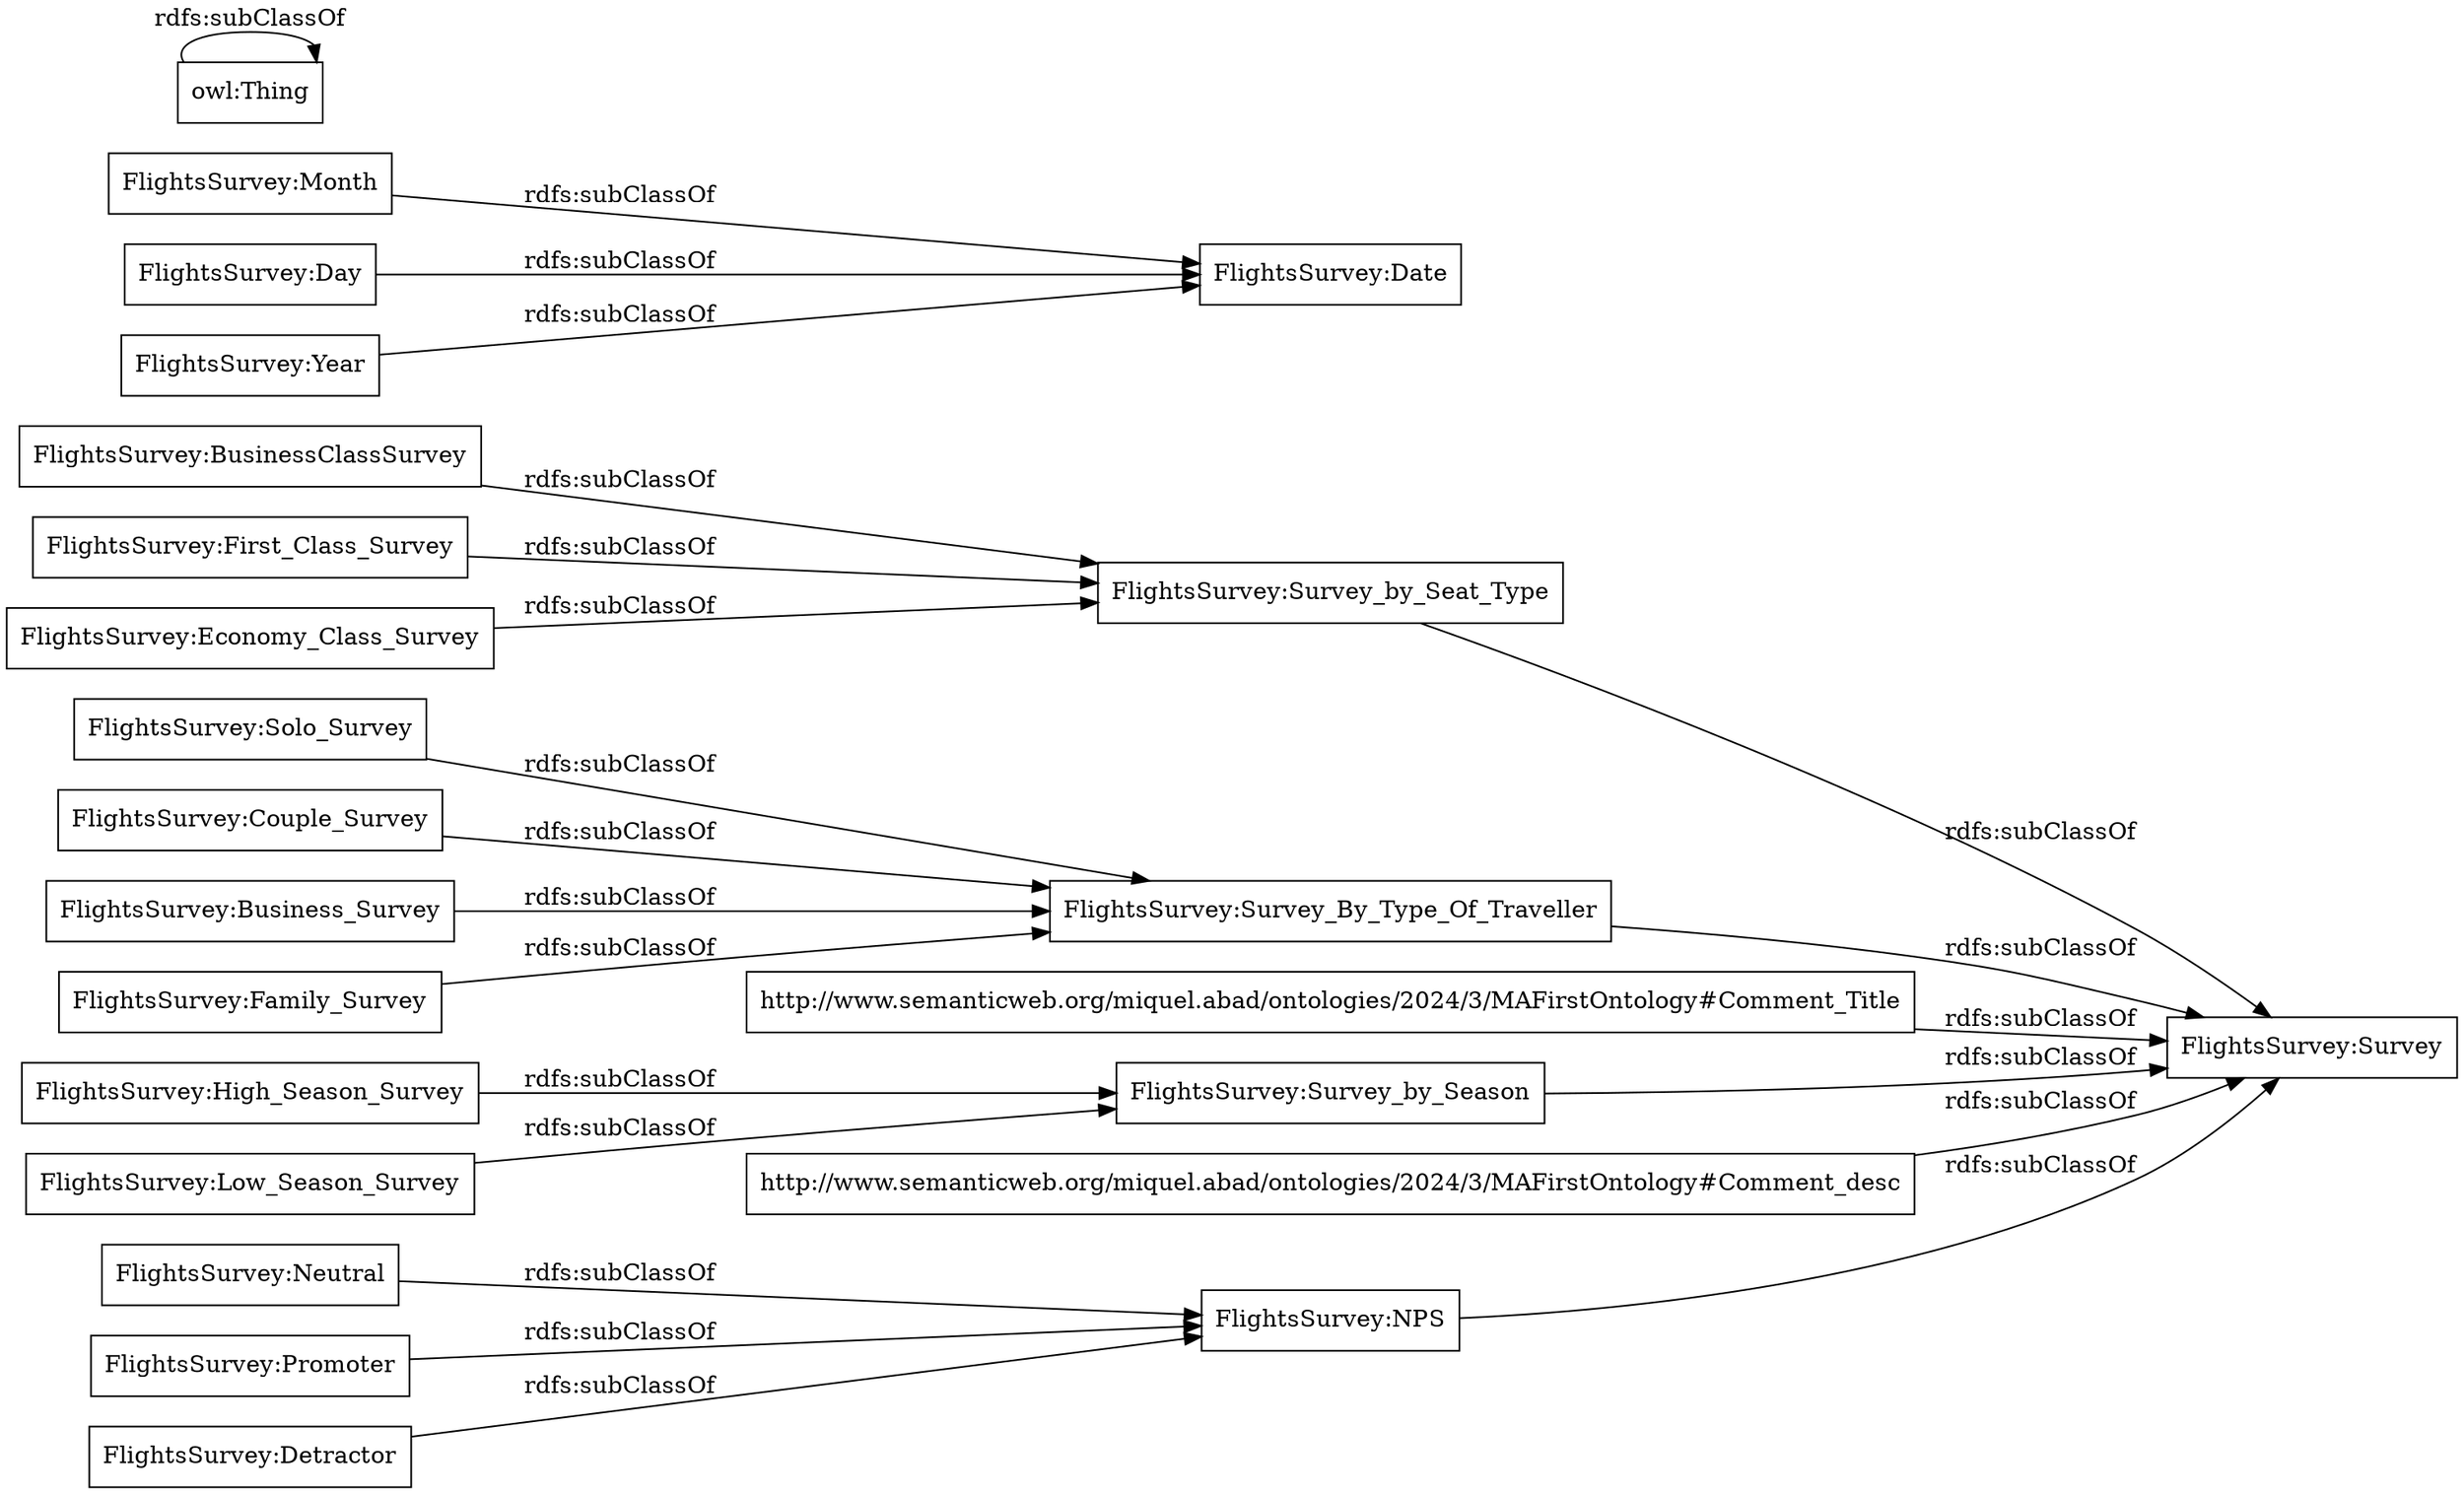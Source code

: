 digraph ar2dtool_diagram { 
rankdir=LR;
size="1000"
node [shape = rectangle, color="black"]; "FlightsSurvey:Neutral" "FlightsSurvey:Detractor" "FlightsSurvey:High_Season_Survey" "FlightsSurvey:Month" "FlightsSurvey:Solo_Survey" "FlightsSurvey:NPS" "FlightsSurvey:Survey_by_Seat_Type" "FlightsSurvey:BusinessClassSurvey" "FlightsSurvey:Promoter" "FlightsSurvey:First_Class_Survey" "FlightsSurvey:Economy_Class_Survey" "http://www.semanticweb.org/miquel.abad/ontologies/2024/3/MAFirstOntology#Comment_Title" "FlightsSurvey:Couple_Survey" "FlightsSurvey:Business_Survey" "FlightsSurvey:Day" "FlightsSurvey:Low_Season_Survey" "FlightsSurvey:Date" "FlightsSurvey:Year" "FlightsSurvey:Family_Survey" "FlightsSurvey:Survey_By_Type_Of_Traveller" "http://www.semanticweb.org/miquel.abad/ontologies/2024/3/MAFirstOntology#Comment_desc" "FlightsSurvey:Survey_by_Season" "FlightsSurvey:Survey" ; /*classes style*/
	"http://www.semanticweb.org/miquel.abad/ontologies/2024/3/MAFirstOntology#Comment_desc" -> "FlightsSurvey:Survey" [ label = "rdfs:subClassOf" ];
	"FlightsSurvey:First_Class_Survey" -> "FlightsSurvey:Survey_by_Seat_Type" [ label = "rdfs:subClassOf" ];
	"FlightsSurvey:Month" -> "FlightsSurvey:Date" [ label = "rdfs:subClassOf" ];
	"FlightsSurvey:Detractor" -> "FlightsSurvey:NPS" [ label = "rdfs:subClassOf" ];
	"FlightsSurvey:Survey_By_Type_Of_Traveller" -> "FlightsSurvey:Survey" [ label = "rdfs:subClassOf" ];
	"FlightsSurvey:Day" -> "FlightsSurvey:Date" [ label = "rdfs:subClassOf" ];
	"FlightsSurvey:BusinessClassSurvey" -> "FlightsSurvey:Survey_by_Seat_Type" [ label = "rdfs:subClassOf" ];
	"owl:Thing" -> "owl:Thing" [ label = "rdfs:subClassOf" ];
	"FlightsSurvey:High_Season_Survey" -> "FlightsSurvey:Survey_by_Season" [ label = "rdfs:subClassOf" ];
	"FlightsSurvey:Low_Season_Survey" -> "FlightsSurvey:Survey_by_Season" [ label = "rdfs:subClassOf" ];
	"FlightsSurvey:Survey_by_Seat_Type" -> "FlightsSurvey:Survey" [ label = "rdfs:subClassOf" ];
	"http://www.semanticweb.org/miquel.abad/ontologies/2024/3/MAFirstOntology#Comment_Title" -> "FlightsSurvey:Survey" [ label = "rdfs:subClassOf" ];
	"FlightsSurvey:Couple_Survey" -> "FlightsSurvey:Survey_By_Type_Of_Traveller" [ label = "rdfs:subClassOf" ];
	"FlightsSurvey:Survey_by_Season" -> "FlightsSurvey:Survey" [ label = "rdfs:subClassOf" ];
	"FlightsSurvey:Solo_Survey" -> "FlightsSurvey:Survey_By_Type_Of_Traveller" [ label = "rdfs:subClassOf" ];
	"FlightsSurvey:Business_Survey" -> "FlightsSurvey:Survey_By_Type_Of_Traveller" [ label = "rdfs:subClassOf" ];
	"FlightsSurvey:Family_Survey" -> "FlightsSurvey:Survey_By_Type_Of_Traveller" [ label = "rdfs:subClassOf" ];
	"FlightsSurvey:Promoter" -> "FlightsSurvey:NPS" [ label = "rdfs:subClassOf" ];
	"FlightsSurvey:Economy_Class_Survey" -> "FlightsSurvey:Survey_by_Seat_Type" [ label = "rdfs:subClassOf" ];
	"FlightsSurvey:Neutral" -> "FlightsSurvey:NPS" [ label = "rdfs:subClassOf" ];
	"FlightsSurvey:Year" -> "FlightsSurvey:Date" [ label = "rdfs:subClassOf" ];
	"FlightsSurvey:NPS" -> "FlightsSurvey:Survey" [ label = "rdfs:subClassOf" ];

}
